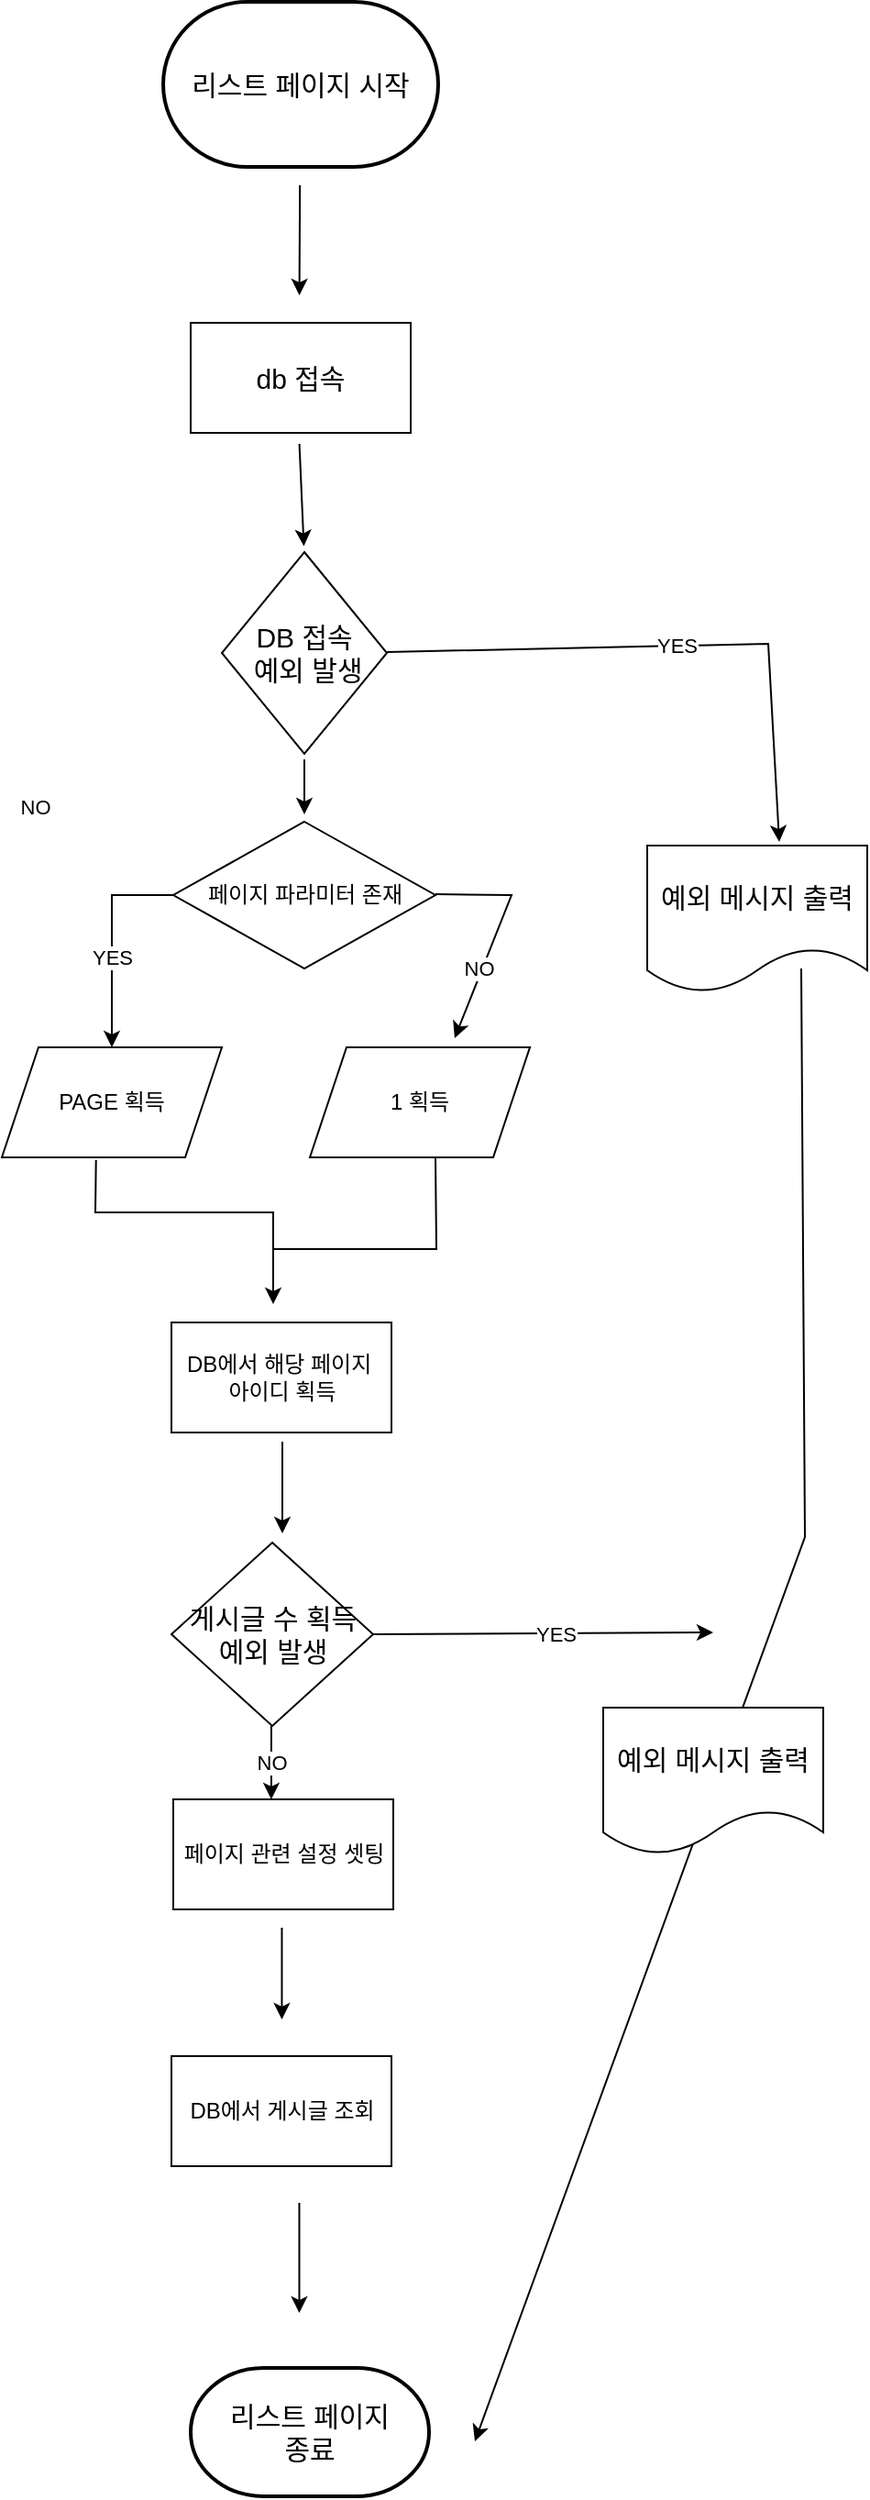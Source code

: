 <mxfile version="24.2.1" type="device">
  <diagram name="페이지-1" id="N_lmab4TVPQGBmuOPXRE">
    <mxGraphModel dx="1641" dy="2325" grid="1" gridSize="10" guides="1" tooltips="1" connect="1" arrows="1" fold="1" page="1" pageScale="1" pageWidth="827" pageHeight="1169" math="0" shadow="0">
      <root>
        <mxCell id="0" />
        <mxCell id="1" parent="0" />
        <mxCell id="AGg6izgDLkqGK4XQM06V-8" value="&lt;font style=&quot;font-size: 15px;&quot;&gt;리스트 페이지 시작&lt;/font&gt;" style="strokeWidth=2;html=1;shape=mxgraph.flowchart.terminator;whiteSpace=wrap;" vertex="1" parent="1">
          <mxGeometry x="30" y="-1150" width="150" height="90" as="geometry" />
        </mxCell>
        <mxCell id="AGg6izgDLkqGK4XQM06V-9" value="&lt;font style=&quot;font-size: 15px;&quot;&gt;db 접속&lt;/font&gt;" style="rounded=0;whiteSpace=wrap;html=1;" vertex="1" parent="1">
          <mxGeometry x="45" y="-975" width="120" height="60" as="geometry" />
        </mxCell>
        <mxCell id="AGg6izgDLkqGK4XQM06V-10" value="" style="endArrow=classic;html=1;rounded=0;" edge="1" parent="1">
          <mxGeometry width="50" height="50" relative="1" as="geometry">
            <mxPoint x="104.58" y="-1050" as="sourcePoint" />
            <mxPoint x="104.29" y="-990" as="targetPoint" />
          </mxGeometry>
        </mxCell>
        <mxCell id="AGg6izgDLkqGK4XQM06V-13" value="" style="endArrow=classic;html=1;rounded=0;" edge="1" parent="1">
          <mxGeometry width="50" height="50" relative="1" as="geometry">
            <mxPoint x="104.29" y="-909" as="sourcePoint" />
            <mxPoint x="106.723" y="-853.217" as="targetPoint" />
          </mxGeometry>
        </mxCell>
        <mxCell id="AGg6izgDLkqGK4XQM06V-14" value="&lt;font style=&quot;font-size: 15px;&quot;&gt;DB 접속&lt;/font&gt;&lt;div&gt;&lt;font style=&quot;font-size: 15px;&quot;&gt;&amp;nbsp;예외 발생&lt;/font&gt;&lt;/div&gt;" style="rhombus;whiteSpace=wrap;html=1;" vertex="1" parent="1">
          <mxGeometry x="62" y="-850" width="90" height="110" as="geometry" />
        </mxCell>
        <mxCell id="AGg6izgDLkqGK4XQM06V-15" value="&lt;font style=&quot;font-size: 15px;&quot;&gt;예외 메시지 출력&lt;/font&gt;" style="shape=document;whiteSpace=wrap;html=1;boundedLbl=1;" vertex="1" parent="1">
          <mxGeometry x="294" y="-690" width="120" height="80" as="geometry" />
        </mxCell>
        <mxCell id="AGg6izgDLkqGK4XQM06V-18" style="edgeStyle=orthogonalEdgeStyle;rounded=0;orthogonalLoop=1;jettySize=auto;html=1;exitX=0.5;exitY=1;exitDx=0;exitDy=0;exitPerimeter=0;" edge="1" parent="1">
          <mxGeometry relative="1" as="geometry">
            <mxPoint x="218.335" y="-250" as="sourcePoint" />
            <mxPoint x="218.286" y="-250" as="targetPoint" />
          </mxGeometry>
        </mxCell>
        <mxCell id="AGg6izgDLkqGK4XQM06V-19" value="&lt;font style=&quot;font-size: 15px;&quot;&gt;리스트 페이지&lt;/font&gt;&lt;div style=&quot;font-size: 15px;&quot;&gt;&lt;font style=&quot;font-size: 15px;&quot;&gt;종료&lt;/font&gt;&lt;/div&gt;" style="strokeWidth=2;html=1;shape=mxgraph.flowchart.terminator;whiteSpace=wrap;" vertex="1" parent="1">
          <mxGeometry x="45" y="140" width="130" height="70" as="geometry" />
        </mxCell>
        <mxCell id="AGg6izgDLkqGK4XQM06V-20" value="" style="endArrow=classic;html=1;rounded=0;" edge="1" parent="1">
          <mxGeometry width="50" height="50" relative="1" as="geometry">
            <mxPoint x="378" y="-623" as="sourcePoint" />
            <mxPoint x="200" y="180" as="targetPoint" />
            <Array as="points">
              <mxPoint x="380" y="-313" />
            </Array>
          </mxGeometry>
        </mxCell>
        <mxCell id="AGg6izgDLkqGK4XQM06V-21" value="PAGE 획득" style="shape=parallelogram;perimeter=parallelogramPerimeter;whiteSpace=wrap;html=1;fixedSize=1;" vertex="1" parent="1">
          <mxGeometry x="-58" y="-580" width="120" height="60" as="geometry" />
        </mxCell>
        <mxCell id="AGg6izgDLkqGK4XQM06V-34" style="edgeStyle=orthogonalEdgeStyle;rounded=0;orthogonalLoop=1;jettySize=auto;html=1;exitX=0;exitY=0.5;exitDx=0;exitDy=0;entryX=0.5;entryY=0;entryDx=0;entryDy=0;" edge="1" parent="1" source="AGg6izgDLkqGK4XQM06V-22" target="AGg6izgDLkqGK4XQM06V-21">
          <mxGeometry relative="1" as="geometry" />
        </mxCell>
        <mxCell id="AGg6izgDLkqGK4XQM06V-35" value="YES" style="edgeLabel;html=1;align=center;verticalAlign=middle;resizable=0;points=[];" vertex="1" connectable="0" parent="AGg6izgDLkqGK4XQM06V-34">
          <mxGeometry x="0.142" relative="1" as="geometry">
            <mxPoint y="1" as="offset" />
          </mxGeometry>
        </mxCell>
        <mxCell id="AGg6izgDLkqGK4XQM06V-22" value="페이지 파라미터 존재" style="rhombus;whiteSpace=wrap;html=1;" vertex="1" parent="1">
          <mxGeometry x="35.5" y="-703" width="143" height="80" as="geometry" />
        </mxCell>
        <mxCell id="AGg6izgDLkqGK4XQM06V-30" value="1 획득" style="shape=parallelogram;perimeter=parallelogramPerimeter;whiteSpace=wrap;html=1;fixedSize=1;" vertex="1" parent="1">
          <mxGeometry x="110" y="-580" width="120" height="60" as="geometry" />
        </mxCell>
        <mxCell id="AGg6izgDLkqGK4XQM06V-32" value="" style="endArrow=classic;html=1;rounded=0;entryX=0.658;entryY=-0.083;entryDx=0;entryDy=0;entryPerimeter=0;" edge="1" parent="1" target="AGg6izgDLkqGK4XQM06V-30">
          <mxGeometry relative="1" as="geometry">
            <mxPoint x="178.5" y="-663.5" as="sourcePoint" />
            <mxPoint x="278.5" y="-663.5" as="targetPoint" />
            <Array as="points">
              <mxPoint x="220" y="-663" />
            </Array>
          </mxGeometry>
        </mxCell>
        <mxCell id="AGg6izgDLkqGK4XQM06V-33" value="NO" style="edgeLabel;resizable=0;html=1;;align=center;verticalAlign=middle;" connectable="0" vertex="1" parent="AGg6izgDLkqGK4XQM06V-32">
          <mxGeometry relative="1" as="geometry">
            <mxPoint x="-10" y="20" as="offset" />
          </mxGeometry>
        </mxCell>
        <mxCell id="AGg6izgDLkqGK4XQM06V-36" value="" style="endArrow=classic;html=1;rounded=0;entryX=0.6;entryY=-0.025;entryDx=0;entryDy=0;entryPerimeter=0;" edge="1" parent="1" target="AGg6izgDLkqGK4XQM06V-15">
          <mxGeometry relative="1" as="geometry">
            <mxPoint x="152" y="-795.5" as="sourcePoint" />
            <mxPoint x="252" y="-795.5" as="targetPoint" />
            <Array as="points">
              <mxPoint x="360" y="-800" />
            </Array>
          </mxGeometry>
        </mxCell>
        <mxCell id="AGg6izgDLkqGK4XQM06V-37" value="YES" style="edgeLabel;resizable=0;html=1;;align=center;verticalAlign=middle;" connectable="0" vertex="1" parent="AGg6izgDLkqGK4XQM06V-36">
          <mxGeometry relative="1" as="geometry" />
        </mxCell>
        <mxCell id="AGg6izgDLkqGK4XQM06V-40" value="" style="endArrow=classic;html=1;rounded=0;" edge="1" parent="1">
          <mxGeometry relative="1" as="geometry">
            <mxPoint x="107" y="-737" as="sourcePoint" />
            <mxPoint x="107" y="-707" as="targetPoint" />
          </mxGeometry>
        </mxCell>
        <mxCell id="AGg6izgDLkqGK4XQM06V-42" value="NO" style="edgeLabel;html=1;align=center;verticalAlign=middle;resizable=0;points=[];" vertex="1" connectable="0" parent="AGg6izgDLkqGK4XQM06V-40">
          <mxGeometry y="2" relative="1" as="geometry">
            <mxPoint x="-149" y="11" as="offset" />
          </mxGeometry>
        </mxCell>
        <mxCell id="AGg6izgDLkqGK4XQM06V-44" value="DB에서 해당 페이지&amp;nbsp;&lt;div&gt;아이디 획득&lt;/div&gt;" style="rounded=0;whiteSpace=wrap;html=1;" vertex="1" parent="1">
          <mxGeometry x="34.5" y="-430" width="120" height="60" as="geometry" />
        </mxCell>
        <mxCell id="AGg6izgDLkqGK4XQM06V-45" value="" style="endArrow=classic;html=1;rounded=0;exitX=0.428;exitY=1.025;exitDx=0;exitDy=0;exitPerimeter=0;" edge="1" parent="1" source="AGg6izgDLkqGK4XQM06V-21">
          <mxGeometry width="50" height="50" relative="1" as="geometry">
            <mxPoint x="10" y="-490" as="sourcePoint" />
            <mxPoint x="90" y="-440" as="targetPoint" />
            <Array as="points">
              <mxPoint x="-7" y="-490" />
              <mxPoint x="90" y="-490" />
            </Array>
          </mxGeometry>
        </mxCell>
        <mxCell id="AGg6izgDLkqGK4XQM06V-48" value="" style="endArrow=none;html=1;rounded=0;" edge="1" parent="1">
          <mxGeometry width="50" height="50" relative="1" as="geometry">
            <mxPoint x="90" y="-470" as="sourcePoint" />
            <mxPoint x="178.5" y="-520" as="targetPoint" />
            <Array as="points">
              <mxPoint x="179" y="-470" />
            </Array>
          </mxGeometry>
        </mxCell>
        <mxCell id="AGg6izgDLkqGK4XQM06V-49" value="페이지 관련 설정 셋팅" style="rounded=0;whiteSpace=wrap;html=1;" vertex="1" parent="1">
          <mxGeometry x="35.5" y="-170" width="120" height="60" as="geometry" />
        </mxCell>
        <mxCell id="AGg6izgDLkqGK4XQM06V-50" value="" style="endArrow=classic;html=1;rounded=0;" edge="1" parent="1">
          <mxGeometry width="50" height="50" relative="1" as="geometry">
            <mxPoint x="95" y="-365" as="sourcePoint" />
            <mxPoint x="95" y="-315" as="targetPoint" />
          </mxGeometry>
        </mxCell>
        <mxCell id="AGg6izgDLkqGK4XQM06V-51" value="" style="endArrow=classic;html=1;rounded=0;" edge="1" parent="1">
          <mxGeometry width="50" height="50" relative="1" as="geometry">
            <mxPoint x="94.73" y="-100" as="sourcePoint" />
            <mxPoint x="94.73" y="-50" as="targetPoint" />
          </mxGeometry>
        </mxCell>
        <mxCell id="AGg6izgDLkqGK4XQM06V-52" value="DB에서 게시글 조회" style="rounded=0;whiteSpace=wrap;html=1;" vertex="1" parent="1">
          <mxGeometry x="34.5" y="-30" width="120" height="60" as="geometry" />
        </mxCell>
        <mxCell id="AGg6izgDLkqGK4XQM06V-53" value="&lt;font style=&quot;font-size: 15px;&quot;&gt;예외 메시지 출력&lt;/font&gt;" style="shape=document;whiteSpace=wrap;html=1;boundedLbl=1;" vertex="1" parent="1">
          <mxGeometry x="270" y="-220" width="120" height="80" as="geometry" />
        </mxCell>
        <mxCell id="AGg6izgDLkqGK4XQM06V-56" value="" style="endArrow=classic;html=1;rounded=0;" edge="1" parent="1">
          <mxGeometry width="50" height="50" relative="1" as="geometry">
            <mxPoint x="104.23" y="50" as="sourcePoint" />
            <mxPoint x="104.23" y="110" as="targetPoint" />
          </mxGeometry>
        </mxCell>
        <mxCell id="AGg6izgDLkqGK4XQM06V-57" value="&lt;font style=&quot;font-size: 15px;&quot;&gt;게시글 수 획득 예외 발생&lt;/font&gt;" style="rhombus;whiteSpace=wrap;html=1;" vertex="1" parent="1">
          <mxGeometry x="34.5" y="-310" width="110" height="100" as="geometry" />
        </mxCell>
        <mxCell id="AGg6izgDLkqGK4XQM06V-59" value="" style="endArrow=classic;html=1;rounded=0;exitX=1;exitY=0.5;exitDx=0;exitDy=0;" edge="1" parent="1" source="AGg6izgDLkqGK4XQM06V-57">
          <mxGeometry relative="1" as="geometry">
            <mxPoint x="180" y="-260.77" as="sourcePoint" />
            <mxPoint x="330" y="-261" as="targetPoint" />
          </mxGeometry>
        </mxCell>
        <mxCell id="AGg6izgDLkqGK4XQM06V-61" value="YES" style="edgeLabel;html=1;align=center;verticalAlign=middle;resizable=0;points=[];" vertex="1" connectable="0" parent="AGg6izgDLkqGK4XQM06V-59">
          <mxGeometry x="0.071" relative="1" as="geometry">
            <mxPoint as="offset" />
          </mxGeometry>
        </mxCell>
        <mxCell id="AGg6izgDLkqGK4XQM06V-64" value="" style="endArrow=classic;html=1;rounded=0;" edge="1" parent="1">
          <mxGeometry relative="1" as="geometry">
            <mxPoint x="88.97" y="-210" as="sourcePoint" />
            <mxPoint x="88.97" y="-170" as="targetPoint" />
          </mxGeometry>
        </mxCell>
        <mxCell id="AGg6izgDLkqGK4XQM06V-65" value="NO" style="edgeLabel;resizable=0;html=1;;align=center;verticalAlign=middle;" connectable="0" vertex="1" parent="AGg6izgDLkqGK4XQM06V-64">
          <mxGeometry relative="1" as="geometry" />
        </mxCell>
      </root>
    </mxGraphModel>
  </diagram>
</mxfile>
